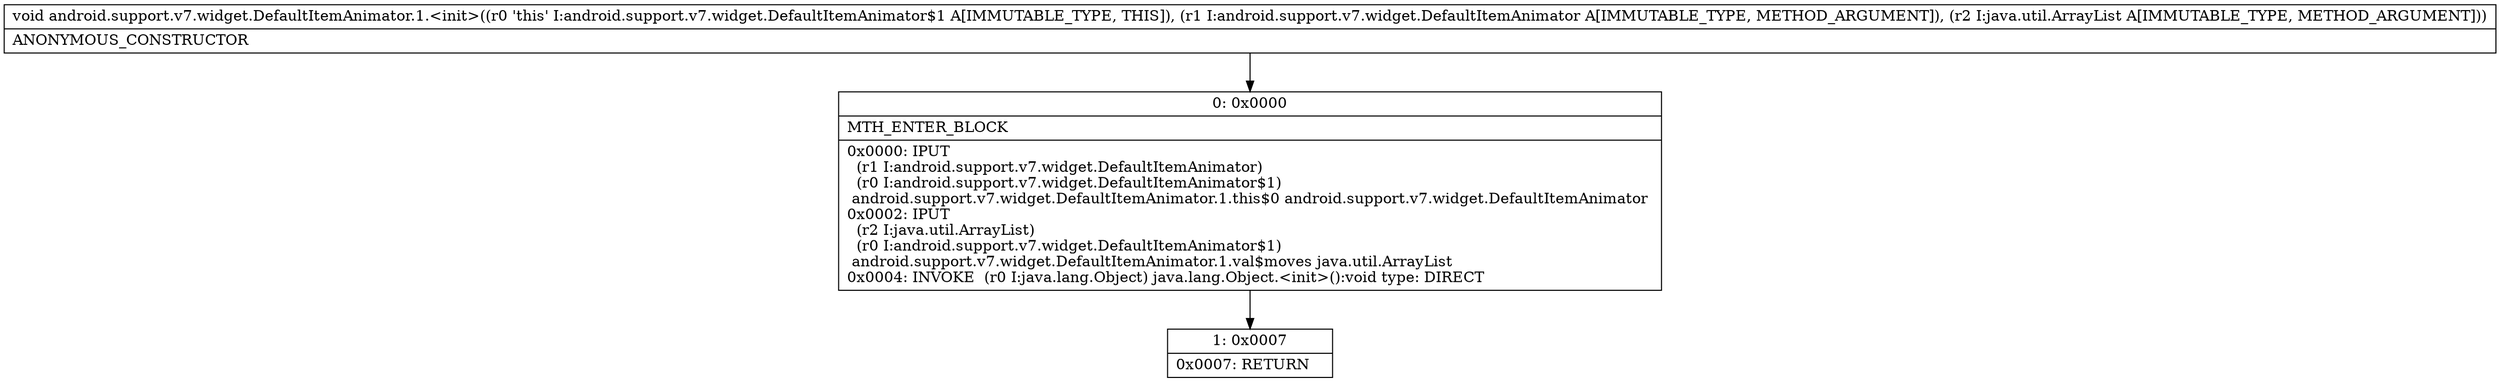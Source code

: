 digraph "CFG forandroid.support.v7.widget.DefaultItemAnimator.1.\<init\>(Landroid\/support\/v7\/widget\/DefaultItemAnimator;Ljava\/util\/ArrayList;)V" {
Node_0 [shape=record,label="{0\:\ 0x0000|MTH_ENTER_BLOCK\l|0x0000: IPUT  \l  (r1 I:android.support.v7.widget.DefaultItemAnimator)\l  (r0 I:android.support.v7.widget.DefaultItemAnimator$1)\l android.support.v7.widget.DefaultItemAnimator.1.this$0 android.support.v7.widget.DefaultItemAnimator \l0x0002: IPUT  \l  (r2 I:java.util.ArrayList)\l  (r0 I:android.support.v7.widget.DefaultItemAnimator$1)\l android.support.v7.widget.DefaultItemAnimator.1.val$moves java.util.ArrayList \l0x0004: INVOKE  (r0 I:java.lang.Object) java.lang.Object.\<init\>():void type: DIRECT \l}"];
Node_1 [shape=record,label="{1\:\ 0x0007|0x0007: RETURN   \l}"];
MethodNode[shape=record,label="{void android.support.v7.widget.DefaultItemAnimator.1.\<init\>((r0 'this' I:android.support.v7.widget.DefaultItemAnimator$1 A[IMMUTABLE_TYPE, THIS]), (r1 I:android.support.v7.widget.DefaultItemAnimator A[IMMUTABLE_TYPE, METHOD_ARGUMENT]), (r2 I:java.util.ArrayList A[IMMUTABLE_TYPE, METHOD_ARGUMENT]))  | ANONYMOUS_CONSTRUCTOR\l}"];
MethodNode -> Node_0;
Node_0 -> Node_1;
}

